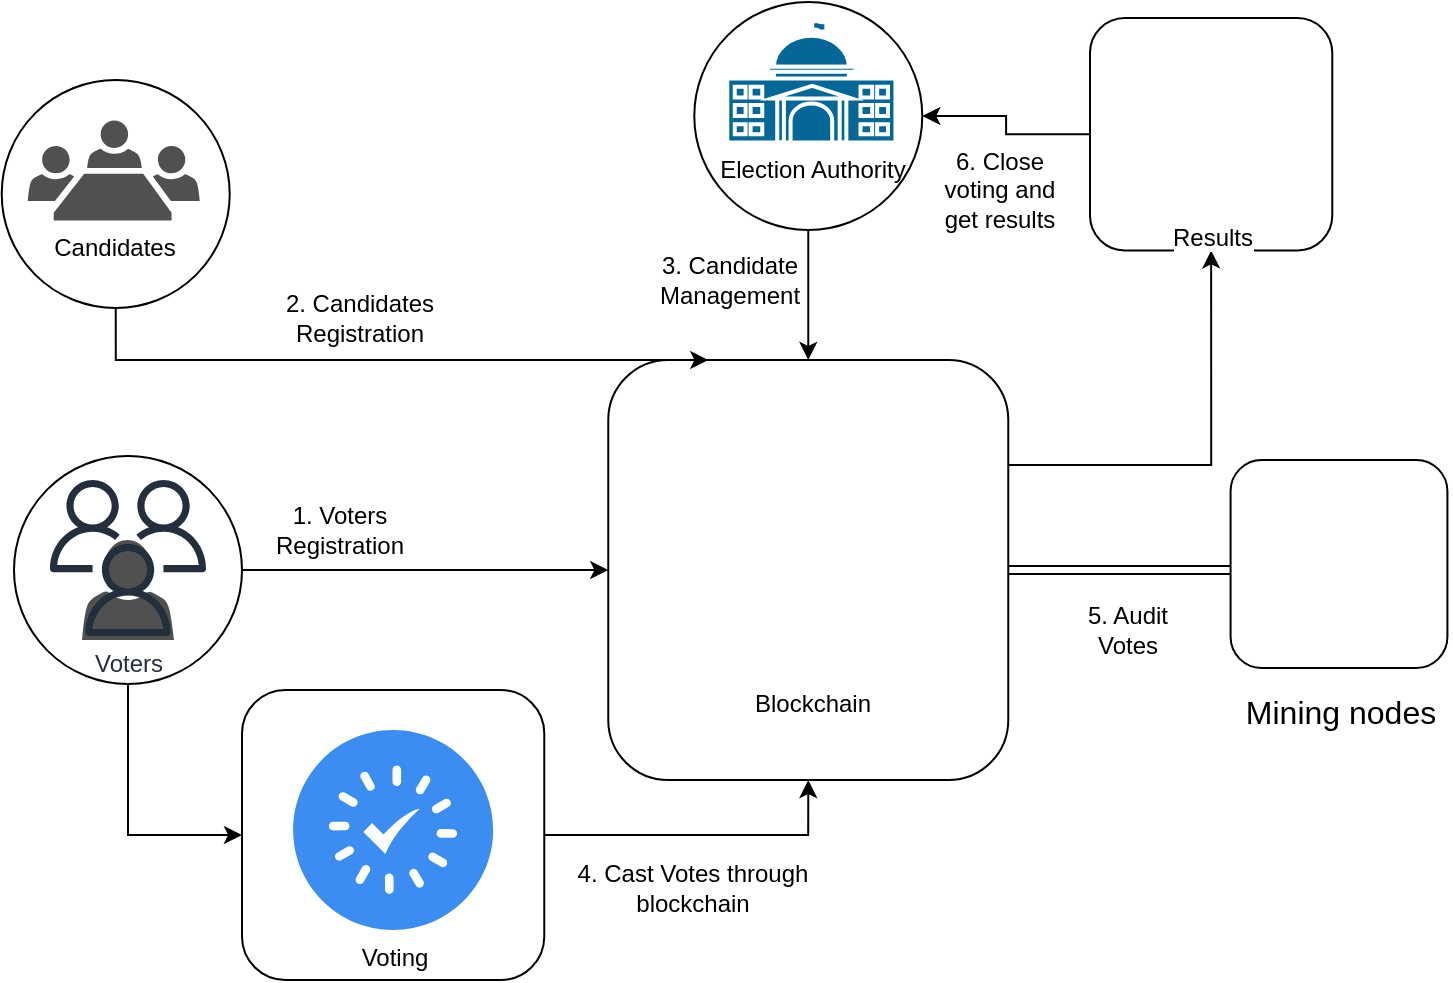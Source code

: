 <mxfile version="22.1.4" type="github">
  <diagram name="Page-1" id="CEsR3wwkdDS5OMM7TD4g">
    <mxGraphModel dx="1817" dy="786" grid="1" gridSize="10" guides="1" tooltips="1" connect="1" arrows="1" fold="1" page="1" pageScale="1" pageWidth="827" pageHeight="1169" math="0" shadow="0">
      <root>
        <mxCell id="0" />
        <mxCell id="1" parent="0" />
        <mxCell id="yh7DX0qr-WpUJT2d_ycB-38" style="edgeStyle=orthogonalEdgeStyle;rounded=0;orthogonalLoop=1;jettySize=auto;html=1;exitX=1;exitY=0.5;exitDx=0;exitDy=0;entryX=0;entryY=0.5;entryDx=0;entryDy=0;" edge="1" parent="1" source="yh7DX0qr-WpUJT2d_ycB-28" target="yh7DX0qr-WpUJT2d_ycB-22">
          <mxGeometry relative="1" as="geometry">
            <mxPoint x="226.14" y="335" as="sourcePoint" />
          </mxGeometry>
        </mxCell>
        <mxCell id="yh7DX0qr-WpUJT2d_ycB-63" style="edgeStyle=orthogonalEdgeStyle;rounded=0;orthogonalLoop=1;jettySize=auto;html=1;exitX=0.5;exitY=1;exitDx=0;exitDy=0;entryX=0;entryY=0.5;entryDx=0;entryDy=0;" edge="1" parent="1" source="yh7DX0qr-WpUJT2d_ycB-28" target="yh7DX0qr-WpUJT2d_ycB-37">
          <mxGeometry relative="1" as="geometry" />
        </mxCell>
        <mxCell id="yh7DX0qr-WpUJT2d_ycB-28" value="" style="ellipse;whiteSpace=wrap;html=1;aspect=fixed;" vertex="1" parent="1">
          <mxGeometry x="52" y="278" width="114" height="114" as="geometry" />
        </mxCell>
        <mxCell id="yh7DX0qr-WpUJT2d_ycB-48" style="edgeStyle=orthogonalEdgeStyle;rounded=0;orthogonalLoop=1;jettySize=auto;html=1;exitX=1;exitY=0.5;exitDx=0;exitDy=0;entryX=0;entryY=0.5;entryDx=0;entryDy=0;shape=link;" edge="1" parent="1" source="yh7DX0qr-WpUJT2d_ycB-22" target="yh7DX0qr-WpUJT2d_ycB-10">
          <mxGeometry relative="1" as="geometry" />
        </mxCell>
        <mxCell id="yh7DX0qr-WpUJT2d_ycB-66" style="edgeStyle=orthogonalEdgeStyle;rounded=0;orthogonalLoop=1;jettySize=auto;html=1;exitX=1;exitY=0.25;exitDx=0;exitDy=0;entryX=0.5;entryY=1;entryDx=0;entryDy=0;" edge="1" parent="1" source="yh7DX0qr-WpUJT2d_ycB-22" target="yh7DX0qr-WpUJT2d_ycB-36">
          <mxGeometry relative="1" as="geometry" />
        </mxCell>
        <mxCell id="yh7DX0qr-WpUJT2d_ycB-22" value="" style="rounded=1;whiteSpace=wrap;html=1;" vertex="1" parent="1">
          <mxGeometry x="349.14" y="230" width="200" height="210" as="geometry" />
        </mxCell>
        <mxCell id="yh7DX0qr-WpUJT2d_ycB-16" value="Blockchain" style="shape=image;html=1;verticalAlign=top;verticalLabelPosition=bottom;labelBackgroundColor=#ffffff;imageAspect=0;aspect=fixed;image=https://cdn1.iconfinder.com/data/icons/cryptocurrency-blockchain-fintech-free/32/Cryptocurrency_blockchain_data-37-128.png" vertex="1" parent="1">
          <mxGeometry x="387.14" y="260" width="128" height="128" as="geometry" />
        </mxCell>
        <mxCell id="yh7DX0qr-WpUJT2d_ycB-39" value="" style="group" vertex="1" connectable="0" parent="1">
          <mxGeometry x="70" y="290" width="78" height="80" as="geometry" />
        </mxCell>
        <mxCell id="yh7DX0qr-WpUJT2d_ycB-24" value="" style="sketch=0;pointerEvents=1;shadow=0;dashed=0;html=1;strokeColor=none;fillColor=#505050;labelPosition=center;verticalLabelPosition=bottom;verticalAlign=top;outlineConnect=0;align=center;shape=mxgraph.office.users.user;" vertex="1" parent="yh7DX0qr-WpUJT2d_ycB-39">
          <mxGeometry x="16" y="30" width="46" height="50" as="geometry" />
        </mxCell>
        <mxCell id="yh7DX0qr-WpUJT2d_ycB-25" value="Voters" style="sketch=0;outlineConnect=0;fontColor=#232F3E;gradientColor=none;fillColor=#232F3D;strokeColor=none;dashed=0;verticalLabelPosition=bottom;verticalAlign=top;align=center;html=1;fontSize=12;fontStyle=0;aspect=fixed;pointerEvents=1;shape=mxgraph.aws4.users;" vertex="1" parent="yh7DX0qr-WpUJT2d_ycB-39">
          <mxGeometry width="78" height="78" as="geometry" />
        </mxCell>
        <mxCell id="yh7DX0qr-WpUJT2d_ycB-42" value="" style="group" vertex="1" connectable="0" parent="1">
          <mxGeometry x="45.86" y="90" width="114" height="114" as="geometry" />
        </mxCell>
        <mxCell id="yh7DX0qr-WpUJT2d_ycB-27" value="v" style="ellipse;whiteSpace=wrap;html=1;aspect=fixed;" vertex="1" parent="yh7DX0qr-WpUJT2d_ycB-42">
          <mxGeometry width="114" height="114" as="geometry" />
        </mxCell>
        <mxCell id="yh7DX0qr-WpUJT2d_ycB-17" value="Candidates" style="sketch=0;pointerEvents=1;shadow=0;dashed=0;html=1;strokeColor=none;fillColor=#505050;labelPosition=center;verticalLabelPosition=bottom;verticalAlign=top;outlineConnect=0;align=center;shape=mxgraph.office.users.meeting;" vertex="1" parent="yh7DX0qr-WpUJT2d_ycB-42">
          <mxGeometry x="13" y="20.31" width="86" height="50" as="geometry" />
        </mxCell>
        <mxCell id="yh7DX0qr-WpUJT2d_ycB-43" value="" style="group" vertex="1" connectable="0" parent="1">
          <mxGeometry x="392.14" y="51" width="114" height="114" as="geometry" />
        </mxCell>
        <mxCell id="yh7DX0qr-WpUJT2d_ycB-29" value="" style="ellipse;whiteSpace=wrap;html=1;aspect=fixed;" vertex="1" parent="yh7DX0qr-WpUJT2d_ycB-43">
          <mxGeometry width="114" height="114" as="geometry" />
        </mxCell>
        <mxCell id="yh7DX0qr-WpUJT2d_ycB-15" value="Election Authority" style="shape=mxgraph.cisco.buildings.government_building;html=1;pointerEvents=1;dashed=0;fillColor=#036897;strokeColor=#ffffff;strokeWidth=2;verticalLabelPosition=bottom;verticalAlign=top;align=center;outlineConnect=0;" vertex="1" parent="yh7DX0qr-WpUJT2d_ycB-43">
          <mxGeometry x="16.5" y="9" width="84.1" height="61.31" as="geometry" />
        </mxCell>
        <mxCell id="yh7DX0qr-WpUJT2d_ycB-44" style="edgeStyle=orthogonalEdgeStyle;rounded=0;orthogonalLoop=1;jettySize=auto;html=1;exitX=0.5;exitY=1;exitDx=0;exitDy=0;entryX=0.25;entryY=0;entryDx=0;entryDy=0;" edge="1" parent="1" source="yh7DX0qr-WpUJT2d_ycB-27" target="yh7DX0qr-WpUJT2d_ycB-22">
          <mxGeometry relative="1" as="geometry">
            <Array as="points">
              <mxPoint x="103" y="230" />
            </Array>
          </mxGeometry>
        </mxCell>
        <mxCell id="yh7DX0qr-WpUJT2d_ycB-47" style="edgeStyle=orthogonalEdgeStyle;rounded=0;orthogonalLoop=1;jettySize=auto;html=1;exitX=0.5;exitY=1;exitDx=0;exitDy=0;entryX=0.5;entryY=0;entryDx=0;entryDy=0;" edge="1" parent="1" source="yh7DX0qr-WpUJT2d_ycB-29" target="yh7DX0qr-WpUJT2d_ycB-22">
          <mxGeometry relative="1" as="geometry" />
        </mxCell>
        <mxCell id="yh7DX0qr-WpUJT2d_ycB-49" value="" style="group" vertex="1" connectable="0" parent="1">
          <mxGeometry x="660.14" y="280" width="110" height="110" as="geometry" />
        </mxCell>
        <mxCell id="yh7DX0qr-WpUJT2d_ycB-32" value="" style="rounded=1;whiteSpace=wrap;html=1;" vertex="1" parent="yh7DX0qr-WpUJT2d_ycB-49">
          <mxGeometry x="0.15" width="108.42" height="104" as="geometry" />
        </mxCell>
        <mxCell id="yh7DX0qr-WpUJT2d_ycB-10" value="Mining nodes" style="shape=image;html=1;verticalAlign=top;verticalLabelPosition=bottom;labelBackgroundColor=#ffffff;imageAspect=0;aspect=fixed;image=https://cdn0.iconfinder.com/data/icons/world-issues/500/pickaxe-128.png;fontSize=16;" vertex="1" parent="yh7DX0qr-WpUJT2d_ycB-49">
          <mxGeometry width="110" height="110" as="geometry" />
        </mxCell>
        <mxCell id="yh7DX0qr-WpUJT2d_ycB-52" value="1. Voters Registration" style="text;html=1;strokeColor=none;fillColor=none;align=center;verticalAlign=middle;whiteSpace=wrap;rounded=0;" vertex="1" parent="1">
          <mxGeometry x="184.57" y="300" width="60" height="30" as="geometry" />
        </mxCell>
        <mxCell id="yh7DX0qr-WpUJT2d_ycB-54" value="2. Candidates Registration" style="text;html=1;strokeColor=none;fillColor=none;align=center;verticalAlign=middle;whiteSpace=wrap;rounded=0;" vertex="1" parent="1">
          <mxGeometry x="170" y="194" width="110" height="30" as="geometry" />
        </mxCell>
        <mxCell id="yh7DX0qr-WpUJT2d_ycB-55" value="3. Candidate Management" style="text;html=1;strokeColor=none;fillColor=none;align=center;verticalAlign=middle;whiteSpace=wrap;rounded=0;" vertex="1" parent="1">
          <mxGeometry x="380" y="175.2" width="60" height="30" as="geometry" />
        </mxCell>
        <mxCell id="yh7DX0qr-WpUJT2d_ycB-58" value="5. Audit Votes" style="text;html=1;strokeColor=none;fillColor=none;align=center;verticalAlign=middle;whiteSpace=wrap;rounded=0;" vertex="1" parent="1">
          <mxGeometry x="578.71" y="350" width="60" height="30" as="geometry" />
        </mxCell>
        <mxCell id="yh7DX0qr-WpUJT2d_ycB-59" value="4. Cast Votes through blockchain" style="text;html=1;strokeColor=none;fillColor=none;align=center;verticalAlign=middle;whiteSpace=wrap;rounded=0;" vertex="1" parent="1">
          <mxGeometry x="311" y="479" width="160.86" height="30" as="geometry" />
        </mxCell>
        <mxCell id="yh7DX0qr-WpUJT2d_ycB-60" value="" style="group" vertex="1" connectable="0" parent="1">
          <mxGeometry x="590" y="59" width="121.14" height="116.2" as="geometry" />
        </mxCell>
        <mxCell id="yh7DX0qr-WpUJT2d_ycB-36" value="" style="rounded=1;whiteSpace=wrap;html=1;" vertex="1" parent="yh7DX0qr-WpUJT2d_ycB-60">
          <mxGeometry width="121.14" height="116.2" as="geometry" />
        </mxCell>
        <mxCell id="yh7DX0qr-WpUJT2d_ycB-12" value="Results" style="shape=image;html=1;verticalAlign=top;verticalLabelPosition=bottom;labelBackgroundColor=#ffffff;imageAspect=0;aspect=fixed;image=https://cdn1.iconfinder.com/data/icons/seo-and-web-development-6/32/development_computer_website_check_result-128.png" vertex="1" parent="yh7DX0qr-WpUJT2d_ycB-60">
          <mxGeometry x="19.693" y="14.018" width="82.161" height="82.161" as="geometry" />
        </mxCell>
        <mxCell id="yh7DX0qr-WpUJT2d_ycB-61" value="" style="group" vertex="1" connectable="0" parent="1">
          <mxGeometry x="166" y="395.02" width="151.14" height="144.98" as="geometry" />
        </mxCell>
        <mxCell id="yh7DX0qr-WpUJT2d_ycB-37" value="" style="rounded=1;whiteSpace=wrap;html=1;" vertex="1" parent="yh7DX0qr-WpUJT2d_ycB-61">
          <mxGeometry width="151.14" height="144.98" as="geometry" />
        </mxCell>
        <mxCell id="yh7DX0qr-WpUJT2d_ycB-11" value="Voting" style="sketch=0;html=1;aspect=fixed;strokeColor=none;shadow=0;fillColor=#3B8DF1;verticalAlign=top;labelPosition=center;verticalLabelPosition=bottom;shape=mxgraph.gcp2.check_2" vertex="1" parent="yh7DX0qr-WpUJT2d_ycB-61">
          <mxGeometry x="25.57" y="20" width="100" height="100" as="geometry" />
        </mxCell>
        <mxCell id="yh7DX0qr-WpUJT2d_ycB-64" style="edgeStyle=orthogonalEdgeStyle;rounded=0;orthogonalLoop=1;jettySize=auto;html=1;exitX=1;exitY=0.5;exitDx=0;exitDy=0;entryX=0.5;entryY=1;entryDx=0;entryDy=0;" edge="1" parent="1" source="yh7DX0qr-WpUJT2d_ycB-37" target="yh7DX0qr-WpUJT2d_ycB-22">
          <mxGeometry relative="1" as="geometry" />
        </mxCell>
        <mxCell id="yh7DX0qr-WpUJT2d_ycB-68" value="6. Close voting and get results" style="text;html=1;strokeColor=none;fillColor=none;align=center;verticalAlign=middle;whiteSpace=wrap;rounded=0;" vertex="1" parent="1">
          <mxGeometry x="515.14" y="130" width="60" height="30" as="geometry" />
        </mxCell>
        <mxCell id="yh7DX0qr-WpUJT2d_ycB-70" style="edgeStyle=orthogonalEdgeStyle;rounded=0;orthogonalLoop=1;jettySize=auto;html=1;exitX=0;exitY=0.5;exitDx=0;exitDy=0;entryX=1;entryY=0.5;entryDx=0;entryDy=0;" edge="1" parent="1" source="yh7DX0qr-WpUJT2d_ycB-36" target="yh7DX0qr-WpUJT2d_ycB-29">
          <mxGeometry relative="1" as="geometry">
            <mxPoint x="540" y="80" as="targetPoint" />
          </mxGeometry>
        </mxCell>
      </root>
    </mxGraphModel>
  </diagram>
</mxfile>
